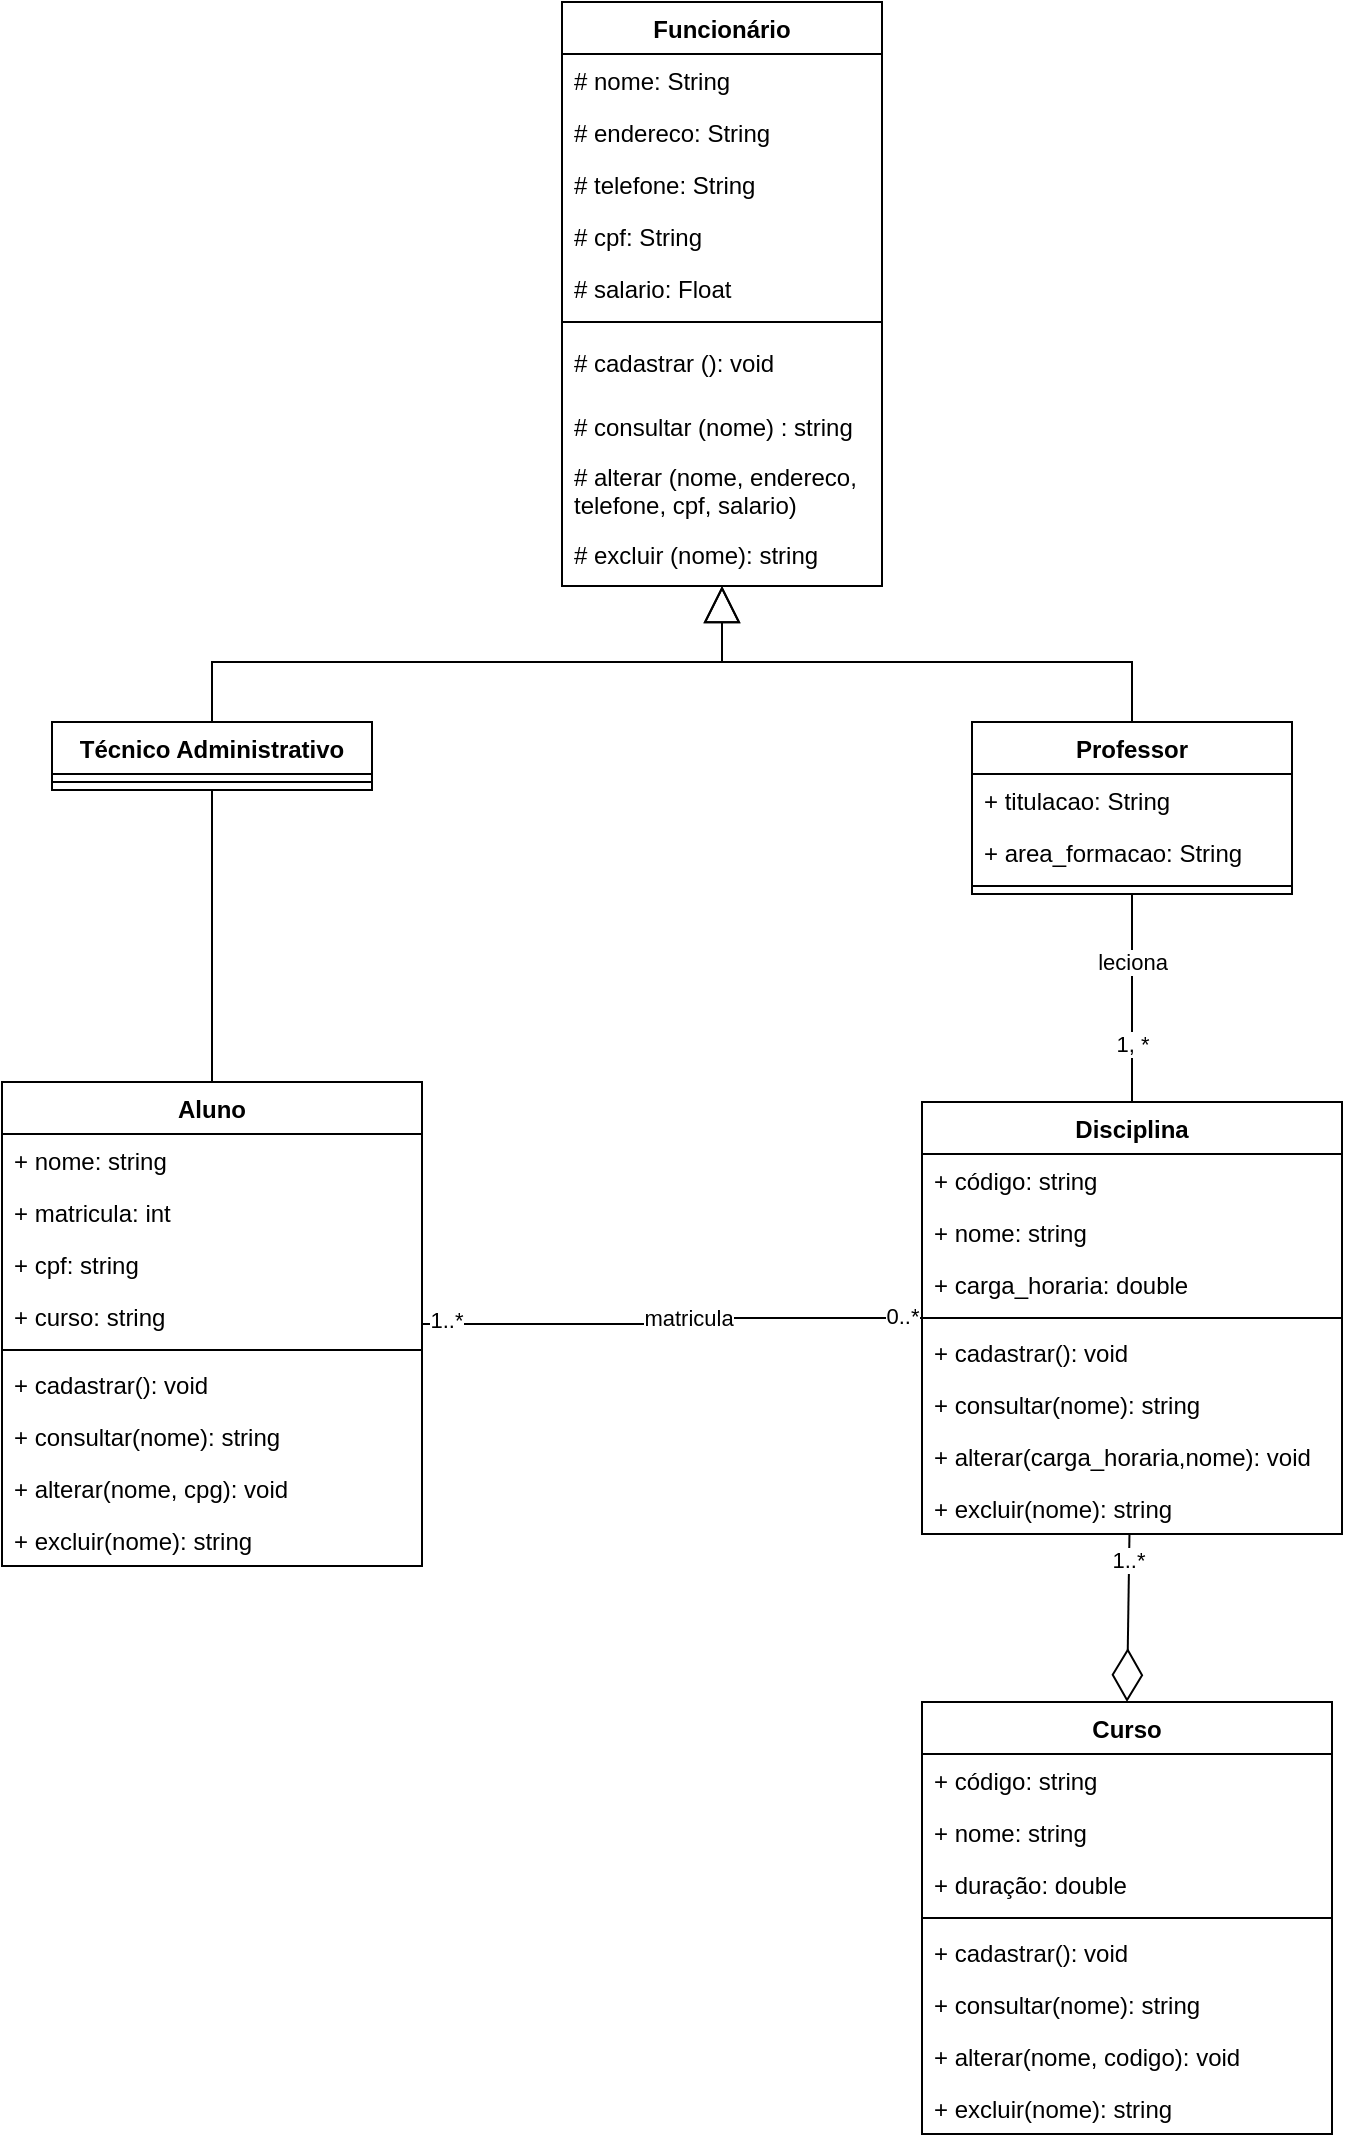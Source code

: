 <mxfile>
    <diagram id="C5RBs43oDa-KdzZeNtuy" name="Page-1">
        <mxGraphModel dx="725" dy="550" grid="1" gridSize="10" guides="1" tooltips="1" connect="1" arrows="1" fold="1" page="1" pageScale="1" pageWidth="827" pageHeight="1169" math="0" shadow="0">
            <root>
                <mxCell id="WIyWlLk6GJQsqaUBKTNV-0"/>
                <mxCell id="WIyWlLk6GJQsqaUBKTNV-1" parent="WIyWlLk6GJQsqaUBKTNV-0"/>
                <mxCell id="USiXtIitKo1ydzeFGayd-0" value="Funcionário&#10;" style="swimlane;fontStyle=1;align=center;verticalAlign=top;childLayout=stackLayout;horizontal=1;startSize=26;horizontalStack=0;resizeParent=1;resizeParentMax=0;resizeLast=0;collapsible=1;marginBottom=0;" parent="WIyWlLk6GJQsqaUBKTNV-1" vertex="1">
                    <mxGeometry x="320" width="160" height="292" as="geometry">
                        <mxRectangle x="330" y="70" width="110" height="30" as="alternateBounds"/>
                    </mxGeometry>
                </mxCell>
                <mxCell id="USiXtIitKo1ydzeFGayd-1" value="# nome: String" style="text;strokeColor=none;fillColor=none;align=left;verticalAlign=top;spacingLeft=4;spacingRight=4;overflow=hidden;rotatable=0;points=[[0,0.5],[1,0.5]];portConstraint=eastwest;" parent="USiXtIitKo1ydzeFGayd-0" vertex="1">
                    <mxGeometry y="26" width="160" height="26" as="geometry"/>
                </mxCell>
                <mxCell id="USiXtIitKo1ydzeFGayd-2" value="# endereco: String" style="text;strokeColor=none;fillColor=none;align=left;verticalAlign=top;spacingLeft=4;spacingRight=4;overflow=hidden;rotatable=0;points=[[0,0.5],[1,0.5]];portConstraint=eastwest;" parent="USiXtIitKo1ydzeFGayd-0" vertex="1">
                    <mxGeometry y="52" width="160" height="26" as="geometry"/>
                </mxCell>
                <mxCell id="USiXtIitKo1ydzeFGayd-3" value="# telefone: String" style="text;strokeColor=none;fillColor=none;align=left;verticalAlign=top;spacingLeft=4;spacingRight=4;overflow=hidden;rotatable=0;points=[[0,0.5],[1,0.5]];portConstraint=eastwest;" parent="USiXtIitKo1ydzeFGayd-0" vertex="1">
                    <mxGeometry y="78" width="160" height="26" as="geometry"/>
                </mxCell>
                <mxCell id="USiXtIitKo1ydzeFGayd-4" value="# cpf: String" style="text;strokeColor=none;fillColor=none;align=left;verticalAlign=top;spacingLeft=4;spacingRight=4;overflow=hidden;rotatable=0;points=[[0,0.5],[1,0.5]];portConstraint=eastwest;" parent="USiXtIitKo1ydzeFGayd-0" vertex="1">
                    <mxGeometry y="104" width="160" height="26" as="geometry"/>
                </mxCell>
                <mxCell id="USiXtIitKo1ydzeFGayd-5" value="# salario: Float" style="text;strokeColor=none;fillColor=none;align=left;verticalAlign=top;spacingLeft=4;spacingRight=4;overflow=hidden;rotatable=0;points=[[0,0.5],[1,0.5]];portConstraint=eastwest;" parent="USiXtIitKo1ydzeFGayd-0" vertex="1">
                    <mxGeometry y="130" width="160" height="26" as="geometry"/>
                </mxCell>
                <mxCell id="USiXtIitKo1ydzeFGayd-6" value="" style="line;strokeWidth=1;fillColor=none;align=left;verticalAlign=middle;spacingTop=-1;spacingLeft=3;spacingRight=3;rotatable=0;labelPosition=right;points=[];portConstraint=eastwest;strokeColor=inherit;" parent="USiXtIitKo1ydzeFGayd-0" vertex="1">
                    <mxGeometry y="156" width="160" height="8" as="geometry"/>
                </mxCell>
                <mxCell id="USiXtIitKo1ydzeFGayd-7" value="# cadastrar (): void" style="text;strokeColor=none;fillColor=none;align=left;verticalAlign=middle;spacingLeft=4;spacingRight=4;overflow=hidden;rotatable=0;points=[[0,0.5],[1,0.5]];portConstraint=eastwest;" parent="USiXtIitKo1ydzeFGayd-0" vertex="1">
                    <mxGeometry y="164" width="160" height="32" as="geometry"/>
                </mxCell>
                <mxCell id="MKlyk7NX3FUbt7fqFQiV-0" value="# consultar (nome) : string" style="text;strokeColor=none;fillColor=none;align=left;verticalAlign=middle;spacingLeft=4;spacingRight=4;overflow=hidden;rotatable=0;points=[[0,0.5],[1,0.5]];portConstraint=eastwest;" parent="USiXtIitKo1ydzeFGayd-0" vertex="1">
                    <mxGeometry y="196" width="160" height="32" as="geometry"/>
                </mxCell>
                <mxCell id="MKlyk7NX3FUbt7fqFQiV-1" value="# alterar (nome, endereco, &#10;telefone, cpf, salario)" style="text;strokeColor=none;fillColor=none;align=left;verticalAlign=middle;spacingLeft=4;spacingRight=4;overflow=hidden;rotatable=0;points=[[0,0.5],[1,0.5]];portConstraint=eastwest;" parent="USiXtIitKo1ydzeFGayd-0" vertex="1">
                    <mxGeometry y="228" width="160" height="32" as="geometry"/>
                </mxCell>
                <mxCell id="USiXtIitKo1ydzeFGayd-8" value="# excluir (nome): string" style="text;strokeColor=none;fillColor=none;align=left;verticalAlign=middle;spacingLeft=4;spacingRight=4;overflow=hidden;rotatable=0;points=[[0,0.5],[1,0.5]];portConstraint=eastwest;" parent="USiXtIitKo1ydzeFGayd-0" vertex="1">
                    <mxGeometry y="260" width="160" height="32" as="geometry"/>
                </mxCell>
                <mxCell id="USiXtIitKo1ydzeFGayd-15" value="Curso" style="swimlane;fontStyle=1;align=center;verticalAlign=top;childLayout=stackLayout;horizontal=1;startSize=26;horizontalStack=0;resizeParent=1;resizeParentMax=0;resizeLast=0;collapsible=1;marginBottom=0;" parent="WIyWlLk6GJQsqaUBKTNV-1" vertex="1">
                    <mxGeometry x="500" y="850" width="205" height="216" as="geometry"/>
                </mxCell>
                <mxCell id="USiXtIitKo1ydzeFGayd-16" value="+ código: string" style="text;strokeColor=none;fillColor=none;align=left;verticalAlign=top;spacingLeft=4;spacingRight=4;overflow=hidden;rotatable=0;points=[[0,0.5],[1,0.5]];portConstraint=eastwest;" parent="USiXtIitKo1ydzeFGayd-15" vertex="1">
                    <mxGeometry y="26" width="205" height="26" as="geometry"/>
                </mxCell>
                <mxCell id="USiXtIitKo1ydzeFGayd-17" value="+ nome: string" style="text;strokeColor=none;fillColor=none;align=left;verticalAlign=top;spacingLeft=4;spacingRight=4;overflow=hidden;rotatable=0;points=[[0,0.5],[1,0.5]];portConstraint=eastwest;" parent="USiXtIitKo1ydzeFGayd-15" vertex="1">
                    <mxGeometry y="52" width="205" height="26" as="geometry"/>
                </mxCell>
                <mxCell id="USiXtIitKo1ydzeFGayd-18" value="+ duração: double" style="text;strokeColor=none;fillColor=none;align=left;verticalAlign=top;spacingLeft=4;spacingRight=4;overflow=hidden;rotatable=0;points=[[0,0.5],[1,0.5]];portConstraint=eastwest;" parent="USiXtIitKo1ydzeFGayd-15" vertex="1">
                    <mxGeometry y="78" width="205" height="26" as="geometry"/>
                </mxCell>
                <mxCell id="USiXtIitKo1ydzeFGayd-19" value="" style="line;strokeWidth=1;fillColor=none;align=left;verticalAlign=middle;spacingTop=-1;spacingLeft=3;spacingRight=3;rotatable=0;labelPosition=right;points=[];portConstraint=eastwest;strokeColor=inherit;" parent="USiXtIitKo1ydzeFGayd-15" vertex="1">
                    <mxGeometry y="104" width="205" height="8" as="geometry"/>
                </mxCell>
                <mxCell id="MKlyk7NX3FUbt7fqFQiV-5" value="+ cadastrar(): void" style="text;strokeColor=none;fillColor=none;align=left;verticalAlign=top;spacingLeft=4;spacingRight=4;overflow=hidden;rotatable=0;points=[[0,0.5],[1,0.5]];portConstraint=eastwest;" parent="USiXtIitKo1ydzeFGayd-15" vertex="1">
                    <mxGeometry y="112" width="205" height="26" as="geometry"/>
                </mxCell>
                <mxCell id="CC_uCJZppHfZ0uQUJ4KG-4" value="+ consultar(nome): string" style="text;strokeColor=none;fillColor=none;align=left;verticalAlign=top;spacingLeft=4;spacingRight=4;overflow=hidden;rotatable=0;points=[[0,0.5],[1,0.5]];portConstraint=eastwest;" parent="USiXtIitKo1ydzeFGayd-15" vertex="1">
                    <mxGeometry y="138" width="205" height="26" as="geometry"/>
                </mxCell>
                <mxCell id="CC_uCJZppHfZ0uQUJ4KG-6" value="+ alterar(nome, codigo): void" style="text;strokeColor=none;fillColor=none;align=left;verticalAlign=middle;spacingLeft=4;spacingRight=4;overflow=hidden;rotatable=0;points=[[0,0.5],[1,0.5]];portConstraint=eastwest;" parent="USiXtIitKo1ydzeFGayd-15" vertex="1">
                    <mxGeometry y="164" width="205" height="26" as="geometry"/>
                </mxCell>
                <mxCell id="CC_uCJZppHfZ0uQUJ4KG-7" value="+ excluir(nome): string" style="text;strokeColor=none;fillColor=none;align=left;verticalAlign=top;spacingLeft=4;spacingRight=4;overflow=hidden;rotatable=0;points=[[0,0.5],[1,0.5]];portConstraint=eastwest;" parent="USiXtIitKo1ydzeFGayd-15" vertex="1">
                    <mxGeometry y="190" width="205" height="26" as="geometry"/>
                </mxCell>
                <mxCell id="USiXtIitKo1ydzeFGayd-20" value="Disciplina" style="swimlane;fontStyle=1;align=center;verticalAlign=top;childLayout=stackLayout;horizontal=1;startSize=26;horizontalStack=0;resizeParent=1;resizeParentMax=0;resizeLast=0;collapsible=1;marginBottom=0;" parent="WIyWlLk6GJQsqaUBKTNV-1" vertex="1">
                    <mxGeometry x="500" y="550" width="210" height="216" as="geometry"/>
                </mxCell>
                <mxCell id="USiXtIitKo1ydzeFGayd-21" value="+ código: string" style="text;strokeColor=none;fillColor=none;align=left;verticalAlign=top;spacingLeft=4;spacingRight=4;overflow=hidden;rotatable=0;points=[[0,0.5],[1,0.5]];portConstraint=eastwest;" parent="USiXtIitKo1ydzeFGayd-20" vertex="1">
                    <mxGeometry y="26" width="210" height="26" as="geometry"/>
                </mxCell>
                <mxCell id="USiXtIitKo1ydzeFGayd-22" value="+ nome: string" style="text;strokeColor=none;fillColor=none;align=left;verticalAlign=top;spacingLeft=4;spacingRight=4;overflow=hidden;rotatable=0;points=[[0,0.5],[1,0.5]];portConstraint=eastwest;" parent="USiXtIitKo1ydzeFGayd-20" vertex="1">
                    <mxGeometry y="52" width="210" height="26" as="geometry"/>
                </mxCell>
                <mxCell id="USiXtIitKo1ydzeFGayd-24" value="+ carga_horaria: double" style="text;strokeColor=none;fillColor=none;align=left;verticalAlign=top;spacingLeft=4;spacingRight=4;overflow=hidden;rotatable=0;points=[[0,0.5],[1,0.5]];portConstraint=eastwest;" parent="USiXtIitKo1ydzeFGayd-20" vertex="1">
                    <mxGeometry y="78" width="210" height="26" as="geometry"/>
                </mxCell>
                <mxCell id="USiXtIitKo1ydzeFGayd-25" value="" style="line;strokeWidth=1;fillColor=none;align=left;verticalAlign=middle;spacingTop=-1;spacingLeft=3;spacingRight=3;rotatable=0;labelPosition=right;points=[];portConstraint=eastwest;strokeColor=inherit;" parent="USiXtIitKo1ydzeFGayd-20" vertex="1">
                    <mxGeometry y="104" width="210" height="8" as="geometry"/>
                </mxCell>
                <mxCell id="CC_uCJZppHfZ0uQUJ4KG-5" value="+ cadastrar(): void" style="text;strokeColor=none;fillColor=none;align=left;verticalAlign=top;spacingLeft=4;spacingRight=4;overflow=hidden;rotatable=0;points=[[0,0.5],[1,0.5]];portConstraint=eastwest;" parent="USiXtIitKo1ydzeFGayd-20" vertex="1">
                    <mxGeometry y="112" width="210" height="26" as="geometry"/>
                </mxCell>
                <mxCell id="MKlyk7NX3FUbt7fqFQiV-6" value="+ consultar(nome): string" style="text;strokeColor=none;fillColor=none;align=left;verticalAlign=top;spacingLeft=4;spacingRight=4;overflow=hidden;rotatable=0;points=[[0,0.5],[1,0.5]];portConstraint=eastwest;" parent="USiXtIitKo1ydzeFGayd-20" vertex="1">
                    <mxGeometry y="138" width="210" height="26" as="geometry"/>
                </mxCell>
                <mxCell id="MKlyk7NX3FUbt7fqFQiV-7" value="+ alterar(carga_horaria,nome): void" style="text;strokeColor=none;fillColor=none;align=left;verticalAlign=middle;spacingLeft=4;spacingRight=4;overflow=hidden;rotatable=0;points=[[0,0.5],[1,0.5]];portConstraint=eastwest;" parent="USiXtIitKo1ydzeFGayd-20" vertex="1">
                    <mxGeometry y="164" width="210" height="26" as="geometry"/>
                </mxCell>
                <mxCell id="MKlyk7NX3FUbt7fqFQiV-4" value="+ excluir(nome): string" style="text;strokeColor=none;fillColor=none;align=left;verticalAlign=top;spacingLeft=4;spacingRight=4;overflow=hidden;rotatable=0;points=[[0,0.5],[1,0.5]];portConstraint=eastwest;" parent="USiXtIitKo1ydzeFGayd-20" vertex="1">
                    <mxGeometry y="190" width="210" height="26" as="geometry"/>
                </mxCell>
                <mxCell id="yz4Mkfd7ysu8Cjmk4n05-49" value="leciona" style="edgeStyle=orthogonalEdgeStyle;rounded=0;orthogonalLoop=1;jettySize=auto;html=1;startArrow=none;startFill=0;endArrow=none;endFill=0;" parent="WIyWlLk6GJQsqaUBKTNV-1" source="USiXtIitKo1ydzeFGayd-28" target="USiXtIitKo1ydzeFGayd-20" edge="1">
                    <mxGeometry x="-0.346" relative="1" as="geometry">
                        <mxPoint as="offset"/>
                    </mxGeometry>
                </mxCell>
                <mxCell id="yz4Mkfd7ysu8Cjmk4n05-51" value="1, *" style="edgeLabel;html=1;align=center;verticalAlign=middle;resizable=0;points=[];" parent="yz4Mkfd7ysu8Cjmk4n05-49" vertex="1" connectable="0">
                    <mxGeometry x="0.833" y="-1" relative="1" as="geometry">
                        <mxPoint x="1" y="-21" as="offset"/>
                    </mxGeometry>
                </mxCell>
                <mxCell id="USiXtIitKo1ydzeFGayd-28" value="Professor&#10;" style="swimlane;fontStyle=1;align=center;verticalAlign=top;childLayout=stackLayout;horizontal=1;startSize=26;horizontalStack=0;resizeParent=1;resizeParentMax=0;resizeLast=0;collapsible=1;marginBottom=0;" parent="WIyWlLk6GJQsqaUBKTNV-1" vertex="1">
                    <mxGeometry x="525" y="360" width="160" height="86" as="geometry">
                        <mxRectangle x="190" y="340" width="100" height="30" as="alternateBounds"/>
                    </mxGeometry>
                </mxCell>
                <mxCell id="USiXtIitKo1ydzeFGayd-29" value="+ titulacao: String" style="text;strokeColor=none;fillColor=none;align=left;verticalAlign=top;spacingLeft=4;spacingRight=4;overflow=hidden;rotatable=0;points=[[0,0.5],[1,0.5]];portConstraint=eastwest;" parent="USiXtIitKo1ydzeFGayd-28" vertex="1">
                    <mxGeometry y="26" width="160" height="26" as="geometry"/>
                </mxCell>
                <mxCell id="USiXtIitKo1ydzeFGayd-30" value="+ area_formacao: String" style="text;strokeColor=none;fillColor=none;align=left;verticalAlign=top;spacingLeft=4;spacingRight=4;overflow=hidden;rotatable=0;points=[[0,0.5],[1,0.5]];portConstraint=eastwest;" parent="USiXtIitKo1ydzeFGayd-28" vertex="1">
                    <mxGeometry y="52" width="160" height="26" as="geometry"/>
                </mxCell>
                <mxCell id="USiXtIitKo1ydzeFGayd-31" value="" style="line;strokeWidth=1;fillColor=none;align=left;verticalAlign=middle;spacingTop=-1;spacingLeft=3;spacingRight=3;rotatable=0;labelPosition=right;points=[];portConstraint=eastwest;strokeColor=inherit;" parent="USiXtIitKo1ydzeFGayd-28" vertex="1">
                    <mxGeometry y="78" width="160" height="8" as="geometry"/>
                </mxCell>
                <mxCell id="USiXtIitKo1ydzeFGayd-34" value="Técnico Administrativo" style="swimlane;fontStyle=1;align=center;verticalAlign=top;childLayout=stackLayout;horizontal=1;startSize=26;horizontalStack=0;resizeParent=1;resizeParentMax=0;resizeLast=0;collapsible=1;marginBottom=0;" parent="WIyWlLk6GJQsqaUBKTNV-1" vertex="1">
                    <mxGeometry x="65" y="360" width="160" height="34" as="geometry">
                        <mxRectangle x="470" y="340" width="170" height="30" as="alternateBounds"/>
                    </mxGeometry>
                </mxCell>
                <mxCell id="USiXtIitKo1ydzeFGayd-35" value="" style="line;strokeWidth=1;fillColor=none;align=left;verticalAlign=middle;spacingTop=-1;spacingLeft=3;spacingRight=3;rotatable=0;labelPosition=right;points=[];portConstraint=eastwest;strokeColor=inherit;" parent="USiXtIitKo1ydzeFGayd-34" vertex="1">
                    <mxGeometry y="26" width="160" height="8" as="geometry"/>
                </mxCell>
                <mxCell id="yz4Mkfd7ysu8Cjmk4n05-7" value="Aluno" style="swimlane;fontStyle=1;align=center;verticalAlign=top;childLayout=stackLayout;horizontal=1;startSize=26;horizontalStack=0;resizeParent=1;resizeParentMax=0;resizeLast=0;collapsible=1;marginBottom=0;" parent="WIyWlLk6GJQsqaUBKTNV-1" vertex="1">
                    <mxGeometry x="40" y="540" width="210" height="242" as="geometry"/>
                </mxCell>
                <mxCell id="yz4Mkfd7ysu8Cjmk4n05-8" value="+ nome: string" style="text;strokeColor=none;fillColor=none;align=left;verticalAlign=top;spacingLeft=4;spacingRight=4;overflow=hidden;rotatable=0;points=[[0,0.5],[1,0.5]];portConstraint=eastwest;" parent="yz4Mkfd7ysu8Cjmk4n05-7" vertex="1">
                    <mxGeometry y="26" width="210" height="26" as="geometry"/>
                </mxCell>
                <mxCell id="yz4Mkfd7ysu8Cjmk4n05-10" value="+ matricula: int " style="text;strokeColor=none;fillColor=none;align=left;verticalAlign=top;spacingLeft=4;spacingRight=4;overflow=hidden;rotatable=0;points=[[0,0.5],[1,0.5]];portConstraint=eastwest;" parent="yz4Mkfd7ysu8Cjmk4n05-7" vertex="1">
                    <mxGeometry y="52" width="210" height="26" as="geometry"/>
                </mxCell>
                <mxCell id="yz4Mkfd7ysu8Cjmk4n05-12" value="+ cpf: string" style="text;strokeColor=none;fillColor=none;align=left;verticalAlign=top;spacingLeft=4;spacingRight=4;overflow=hidden;rotatable=0;points=[[0,0.5],[1,0.5]];portConstraint=eastwest;" parent="yz4Mkfd7ysu8Cjmk4n05-7" vertex="1">
                    <mxGeometry y="78" width="210" height="26" as="geometry"/>
                </mxCell>
                <mxCell id="yz4Mkfd7ysu8Cjmk4n05-13" value="+ curso: string" style="text;strokeColor=none;fillColor=none;align=left;verticalAlign=top;spacingLeft=4;spacingRight=4;overflow=hidden;rotatable=0;points=[[0,0.5],[1,0.5]];portConstraint=eastwest;" parent="yz4Mkfd7ysu8Cjmk4n05-7" vertex="1">
                    <mxGeometry y="104" width="210" height="26" as="geometry"/>
                </mxCell>
                <mxCell id="yz4Mkfd7ysu8Cjmk4n05-11" value="" style="line;strokeWidth=1;fillColor=none;align=left;verticalAlign=middle;spacingTop=-1;spacingLeft=3;spacingRight=3;rotatable=0;labelPosition=right;points=[];portConstraint=eastwest;strokeColor=inherit;" parent="yz4Mkfd7ysu8Cjmk4n05-7" vertex="1">
                    <mxGeometry y="130" width="210" height="8" as="geometry"/>
                </mxCell>
                <mxCell id="CC_uCJZppHfZ0uQUJ4KG-0" value="+ cadastrar(): void" style="text;strokeColor=none;fillColor=none;align=left;verticalAlign=top;spacingLeft=4;spacingRight=4;overflow=hidden;rotatable=0;points=[[0,0.5],[1,0.5]];portConstraint=eastwest;" parent="yz4Mkfd7ysu8Cjmk4n05-7" vertex="1">
                    <mxGeometry y="138" width="210" height="26" as="geometry"/>
                </mxCell>
                <mxCell id="CC_uCJZppHfZ0uQUJ4KG-1" value="+ consultar(nome): string" style="text;strokeColor=none;fillColor=none;align=left;verticalAlign=top;spacingLeft=4;spacingRight=4;overflow=hidden;rotatable=0;points=[[0,0.5],[1,0.5]];portConstraint=eastwest;" parent="yz4Mkfd7ysu8Cjmk4n05-7" vertex="1">
                    <mxGeometry y="164" width="210" height="26" as="geometry"/>
                </mxCell>
                <mxCell id="CC_uCJZppHfZ0uQUJ4KG-2" value="+ alterar(nome, cpg): void" style="text;strokeColor=none;fillColor=none;align=left;verticalAlign=middle;spacingLeft=4;spacingRight=4;overflow=hidden;rotatable=0;points=[[0,0.5],[1,0.5]];portConstraint=eastwest;" parent="yz4Mkfd7ysu8Cjmk4n05-7" vertex="1">
                    <mxGeometry y="190" width="210" height="26" as="geometry"/>
                </mxCell>
                <mxCell id="CC_uCJZppHfZ0uQUJ4KG-3" value="+ excluir(nome): string" style="text;strokeColor=none;fillColor=none;align=left;verticalAlign=top;spacingLeft=4;spacingRight=4;overflow=hidden;rotatable=0;points=[[0,0.5],[1,0.5]];portConstraint=eastwest;" parent="yz4Mkfd7ysu8Cjmk4n05-7" vertex="1">
                    <mxGeometry y="216" width="210" height="26" as="geometry"/>
                </mxCell>
                <mxCell id="MKlyk7NX3FUbt7fqFQiV-9" value="" style="endArrow=block;endSize=16;endFill=0;html=1;rounded=0;exitX=0.5;exitY=0;exitDx=0;exitDy=0;edgeStyle=orthogonalEdgeStyle;" parent="WIyWlLk6GJQsqaUBKTNV-1" source="USiXtIitKo1ydzeFGayd-34" target="USiXtIitKo1ydzeFGayd-0" edge="1">
                    <mxGeometry width="160" relative="1" as="geometry">
                        <mxPoint x="400" y="360" as="sourcePoint"/>
                        <mxPoint x="240" y="200" as="targetPoint"/>
                        <Array as="points">
                            <mxPoint x="145" y="330"/>
                            <mxPoint x="400" y="330"/>
                        </Array>
                    </mxGeometry>
                </mxCell>
                <mxCell id="MKlyk7NX3FUbt7fqFQiV-10" value="" style="endArrow=block;endSize=16;endFill=0;html=1;rounded=0;edgeStyle=orthogonalEdgeStyle;" parent="WIyWlLk6GJQsqaUBKTNV-1" source="USiXtIitKo1ydzeFGayd-28" target="USiXtIitKo1ydzeFGayd-0" edge="1">
                    <mxGeometry width="160" relative="1" as="geometry">
                        <mxPoint x="640" y="240" as="sourcePoint"/>
                        <mxPoint x="400" y="290" as="targetPoint"/>
                        <Array as="points">
                            <mxPoint x="605" y="330"/>
                            <mxPoint x="400" y="330"/>
                        </Array>
                    </mxGeometry>
                </mxCell>
                <mxCell id="MKlyk7NX3FUbt7fqFQiV-11" value="" style="endArrow=diamondThin;endFill=0;endSize=24;html=1;rounded=0;exitX=0.494;exitY=0.981;exitDx=0;exitDy=0;exitPerimeter=0;entryX=0.5;entryY=0;entryDx=0;entryDy=0;" parent="WIyWlLk6GJQsqaUBKTNV-1" source="MKlyk7NX3FUbt7fqFQiV-4" target="USiXtIitKo1ydzeFGayd-15" edge="1">
                    <mxGeometry width="160" relative="1" as="geometry">
                        <mxPoint x="590" y="830" as="sourcePoint"/>
                        <mxPoint x="750" y="830" as="targetPoint"/>
                    </mxGeometry>
                </mxCell>
                <mxCell id="MKlyk7NX3FUbt7fqFQiV-12" value="1..*" style="edgeLabel;html=1;align=center;verticalAlign=middle;resizable=0;points=[];" parent="MKlyk7NX3FUbt7fqFQiV-11" vertex="1" connectable="0">
                    <mxGeometry x="-0.693" y="-1" relative="1" as="geometry">
                        <mxPoint as="offset"/>
                    </mxGeometry>
                </mxCell>
                <mxCell id="MKlyk7NX3FUbt7fqFQiV-20" value="" style="endArrow=none;html=1;rounded=0;fontSize=11;exitX=0.5;exitY=1;exitDx=0;exitDy=0;entryX=0.5;entryY=0;entryDx=0;entryDy=0;" parent="WIyWlLk6GJQsqaUBKTNV-1" source="USiXtIitKo1ydzeFGayd-34" target="yz4Mkfd7ysu8Cjmk4n05-7" edge="1">
                    <mxGeometry relative="1" as="geometry">
                        <mxPoint x="171.28" y="426.832" as="sourcePoint"/>
                        <mxPoint x="290" y="570" as="targetPoint"/>
                    </mxGeometry>
                </mxCell>
                <mxCell id="1" value="" style="endArrow=none;html=1;edgeStyle=orthogonalEdgeStyle;rounded=0;" parent="WIyWlLk6GJQsqaUBKTNV-1" source="yz4Mkfd7ysu8Cjmk4n05-7" target="USiXtIitKo1ydzeFGayd-20" edge="1">
                    <mxGeometry relative="1" as="geometry">
                        <mxPoint x="290" y="750" as="sourcePoint"/>
                        <mxPoint x="450" y="750" as="targetPoint"/>
                    </mxGeometry>
                </mxCell>
                <mxCell id="5" value="matricula" style="edgeLabel;html=1;align=center;verticalAlign=middle;resizable=0;points=[];" parent="1" vertex="1" connectable="0">
                    <mxGeometry x="0.074" relative="1" as="geometry">
                        <mxPoint as="offset"/>
                    </mxGeometry>
                </mxCell>
                <mxCell id="6" value="0..*" style="edgeLabel;html=1;align=center;verticalAlign=middle;resizable=0;points=[];" parent="1" vertex="1" connectable="0">
                    <mxGeometry x="0.921" y="1" relative="1" as="geometry">
                        <mxPoint as="offset"/>
                    </mxGeometry>
                </mxCell>
                <mxCell id="7" value="1..*" style="edgeLabel;html=1;align=center;verticalAlign=middle;resizable=0;points=[];" parent="1" vertex="1" connectable="0">
                    <mxGeometry x="-0.91" y="2" relative="1" as="geometry">
                        <mxPoint as="offset"/>
                    </mxGeometry>
                </mxCell>
            </root>
        </mxGraphModel>
    </diagram>
</mxfile>